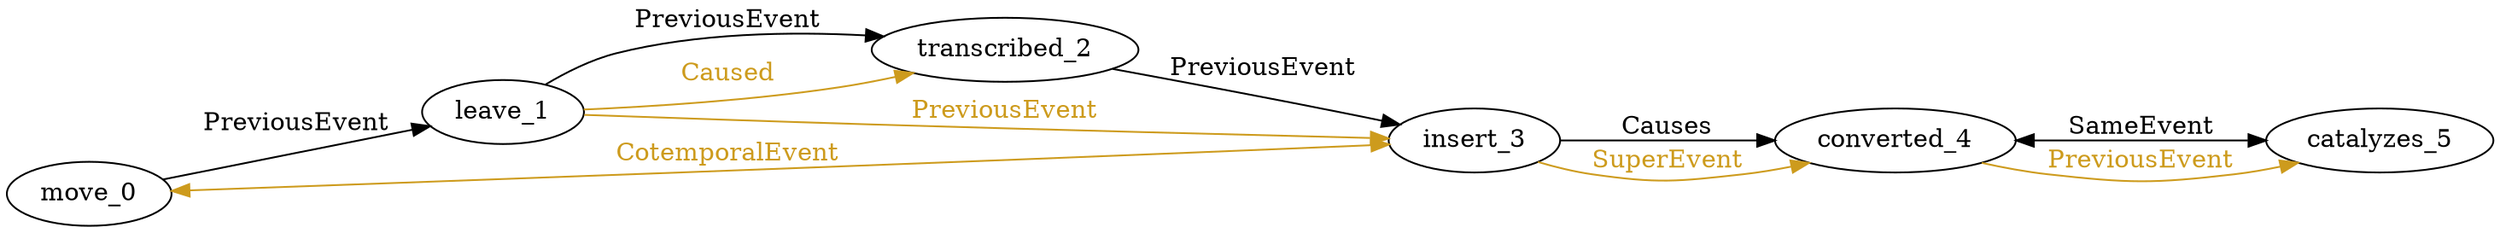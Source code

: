 digraph finite_state_machine { 
	rankdir=LR;
	size="50,50";
node0 [label = "move_0"]
node1 [label = "leave_1"]
node2 [label = "transcribed_2"]
node3 [label = "insert_3"]
node4 [label = "converted_4"]
node5 [label = "catalyzes_5"]
node0 -> node1 [ label = "PreviousEvent" fontcolor="black"  color = "Black"];
node0 -> node3 [ label = "CotemporalEvent" fontcolor="goldenrod3" dir = "both" color = "goldenrod3"];
node1 -> node2 [ label = "PreviousEvent" fontcolor="black"  color = "Black"];
node1 -> node2 [ label = "Caused" fontcolor="goldenrod3"  color = "goldenrod3"];
node1 -> node3 [ label = "PreviousEvent" fontcolor="goldenrod3"  color = "goldenrod3"];
node2 -> node3 [ label = "PreviousEvent" fontcolor="black"  color = "Black"];
node3 -> node4 [ label = "Causes" fontcolor="black"  color = "Black"];
node3 -> node4 [ label = "SuperEvent" fontcolor="goldenrod3"  color = "goldenrod3"];
node4 -> node5 [ label = "SameEvent" fontcolor="black" dir = "both" color = "Black"];
node4 -> node5 [ label = "PreviousEvent" fontcolor="goldenrod3"  color = "goldenrod3"];
}